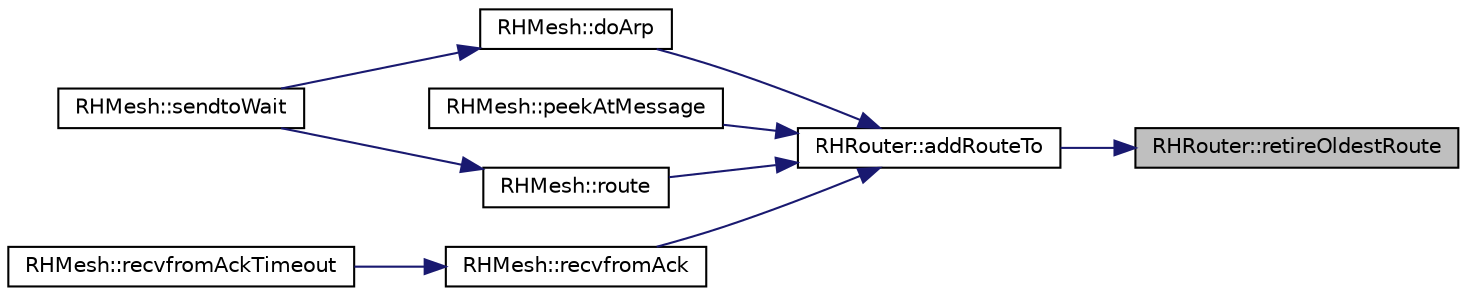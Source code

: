 digraph "RHRouter::retireOldestRoute"
{
 // LATEX_PDF_SIZE
  edge [fontname="Helvetica",fontsize="10",labelfontname="Helvetica",labelfontsize="10"];
  node [fontname="Helvetica",fontsize="10",shape=record];
  rankdir="RL";
  Node1 [label="RHRouter::retireOldestRoute",height=0.2,width=0.4,color="black", fillcolor="grey75", style="filled", fontcolor="black",tooltip=" "];
  Node1 -> Node2 [dir="back",color="midnightblue",fontsize="10",style="solid",fontname="Helvetica"];
  Node2 [label="RHRouter::addRouteTo",height=0.2,width=0.4,color="black", fillcolor="white", style="filled",URL="$class_r_h_router.html#a82c639a2d6bb32d0f86f63da12baa7bd",tooltip=" "];
  Node2 -> Node3 [dir="back",color="midnightblue",fontsize="10",style="solid",fontname="Helvetica"];
  Node3 [label="RHMesh::doArp",height=0.2,width=0.4,color="black", fillcolor="white", style="filled",URL="$class_r_h_mesh.html#a13cdddb49480defaf287bd3a7a16b298",tooltip=" "];
  Node3 -> Node4 [dir="back",color="midnightblue",fontsize="10",style="solid",fontname="Helvetica"];
  Node4 [label="RHMesh::sendtoWait",height=0.2,width=0.4,color="black", fillcolor="white", style="filled",URL="$class_r_h_mesh.html#a9dcb42be25d06b69a85e27189822fbc6",tooltip=" "];
  Node2 -> Node5 [dir="back",color="midnightblue",fontsize="10",style="solid",fontname="Helvetica"];
  Node5 [label="RHMesh::peekAtMessage",height=0.2,width=0.4,color="black", fillcolor="white", style="filled",URL="$class_r_h_mesh.html#a6f5ea28b73f33c95f2658f3a72cf32fd",tooltip=" "];
  Node2 -> Node6 [dir="back",color="midnightblue",fontsize="10",style="solid",fontname="Helvetica"];
  Node6 [label="RHMesh::recvfromAck",height=0.2,width=0.4,color="black", fillcolor="white", style="filled",URL="$class_r_h_mesh.html#ae39d1157f0fbf26a6a9457aaefcc7092",tooltip=" "];
  Node6 -> Node7 [dir="back",color="midnightblue",fontsize="10",style="solid",fontname="Helvetica"];
  Node7 [label="RHMesh::recvfromAckTimeout",height=0.2,width=0.4,color="black", fillcolor="white", style="filled",URL="$class_r_h_mesh.html#ad9865f97a80de0566d892286fb0be069",tooltip=" "];
  Node2 -> Node8 [dir="back",color="midnightblue",fontsize="10",style="solid",fontname="Helvetica"];
  Node8 [label="RHMesh::route",height=0.2,width=0.4,color="black", fillcolor="white", style="filled",URL="$class_r_h_mesh.html#a006494be8fd2e2d7c160b58473714043",tooltip=" "];
  Node8 -> Node4 [dir="back",color="midnightblue",fontsize="10",style="solid",fontname="Helvetica"];
}
